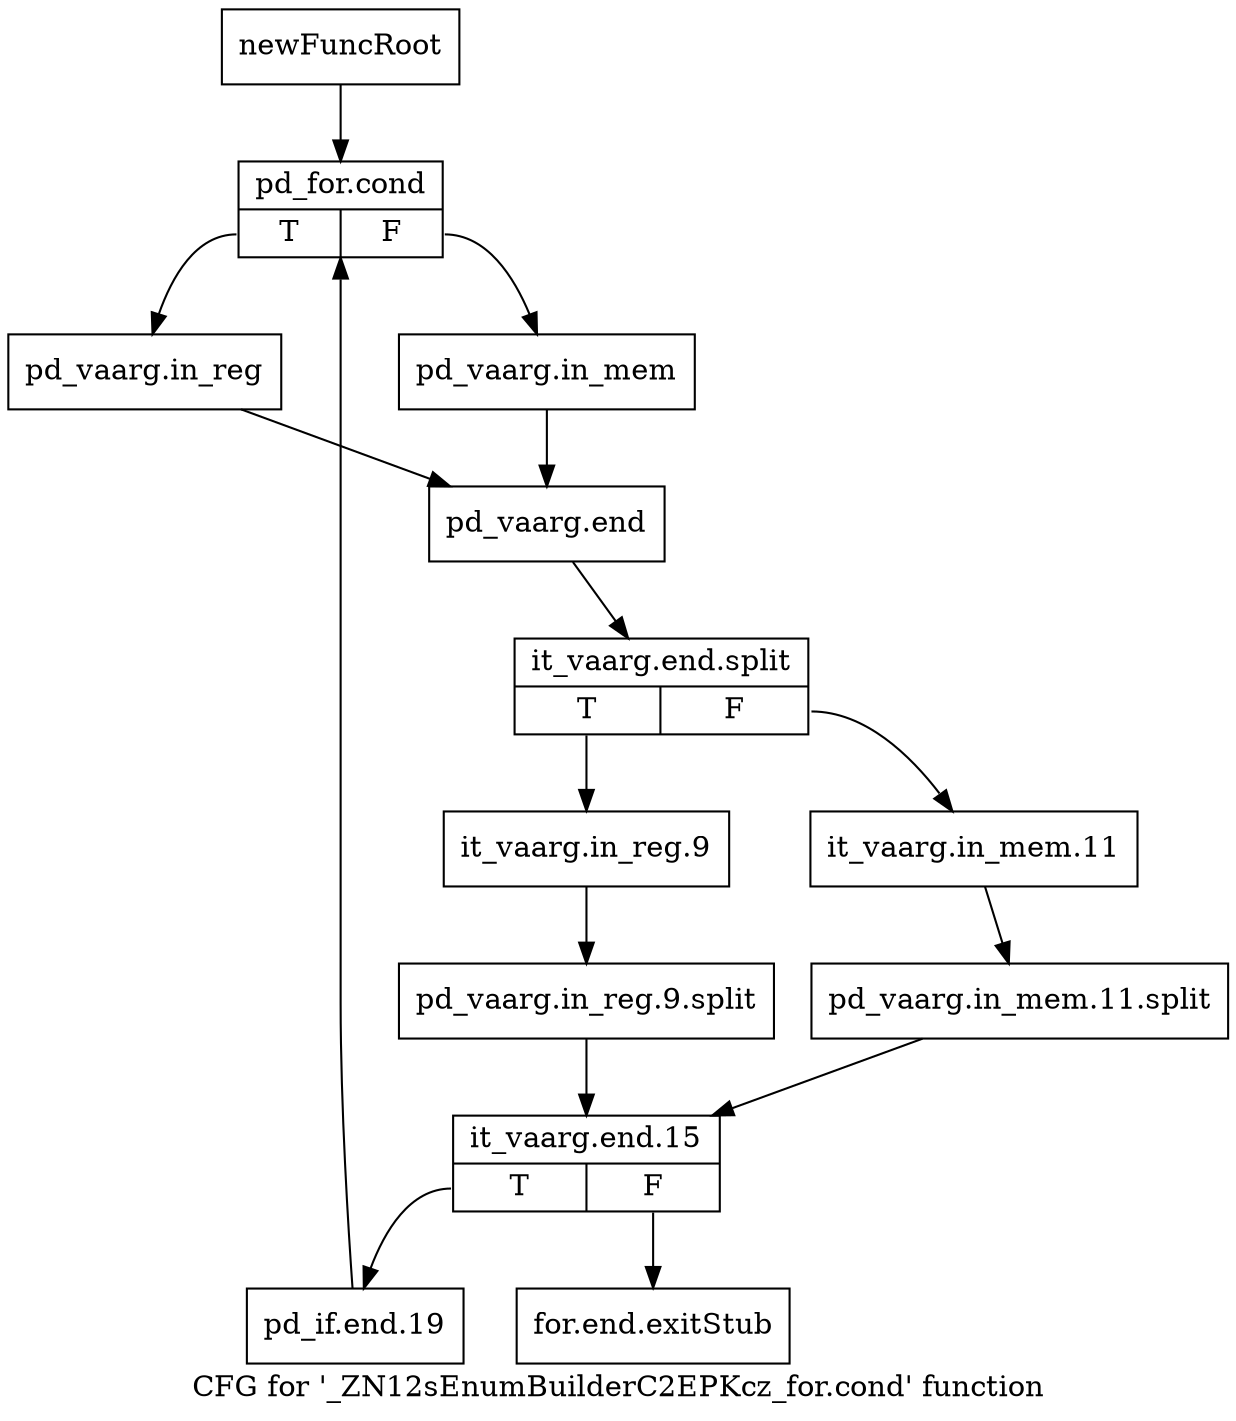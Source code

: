 digraph "CFG for '_ZN12sEnumBuilderC2EPKcz_for.cond' function" {
	label="CFG for '_ZN12sEnumBuilderC2EPKcz_for.cond' function";

	Node0x21d5cf0 [shape=record,label="{newFuncRoot}"];
	Node0x21d5cf0 -> Node0x22091a0;
	Node0x2208cd0 [shape=record,label="{for.end.exitStub}"];
	Node0x22091a0 [shape=record,label="{pd_for.cond|{<s0>T|<s1>F}}"];
	Node0x22091a0:s0 -> Node0x2209240;
	Node0x22091a0:s1 -> Node0x22091f0;
	Node0x22091f0 [shape=record,label="{pd_vaarg.in_mem}"];
	Node0x22091f0 -> Node0x2209290;
	Node0x2209240 [shape=record,label="{pd_vaarg.in_reg}"];
	Node0x2209240 -> Node0x2209290;
	Node0x2209290 [shape=record,label="{pd_vaarg.end}"];
	Node0x2209290 -> Node0x4357720;
	Node0x4357720 [shape=record,label="{it_vaarg.end.split|{<s0>T|<s1>F}}"];
	Node0x4357720:s0 -> Node0x2209330;
	Node0x4357720:s1 -> Node0x22092e0;
	Node0x22092e0 [shape=record,label="{it_vaarg.in_mem.11}"];
	Node0x22092e0 -> Node0x47c49c0;
	Node0x47c49c0 [shape=record,label="{pd_vaarg.in_mem.11.split}"];
	Node0x47c49c0 -> Node0x2209380;
	Node0x2209330 [shape=record,label="{it_vaarg.in_reg.9}"];
	Node0x2209330 -> Node0x47c60e0;
	Node0x47c60e0 [shape=record,label="{pd_vaarg.in_reg.9.split}"];
	Node0x47c60e0 -> Node0x2209380;
	Node0x2209380 [shape=record,label="{it_vaarg.end.15|{<s0>T|<s1>F}}"];
	Node0x2209380:s0 -> Node0x22093d0;
	Node0x2209380:s1 -> Node0x2208cd0;
	Node0x22093d0 [shape=record,label="{pd_if.end.19}"];
	Node0x22093d0 -> Node0x22091a0;
}
